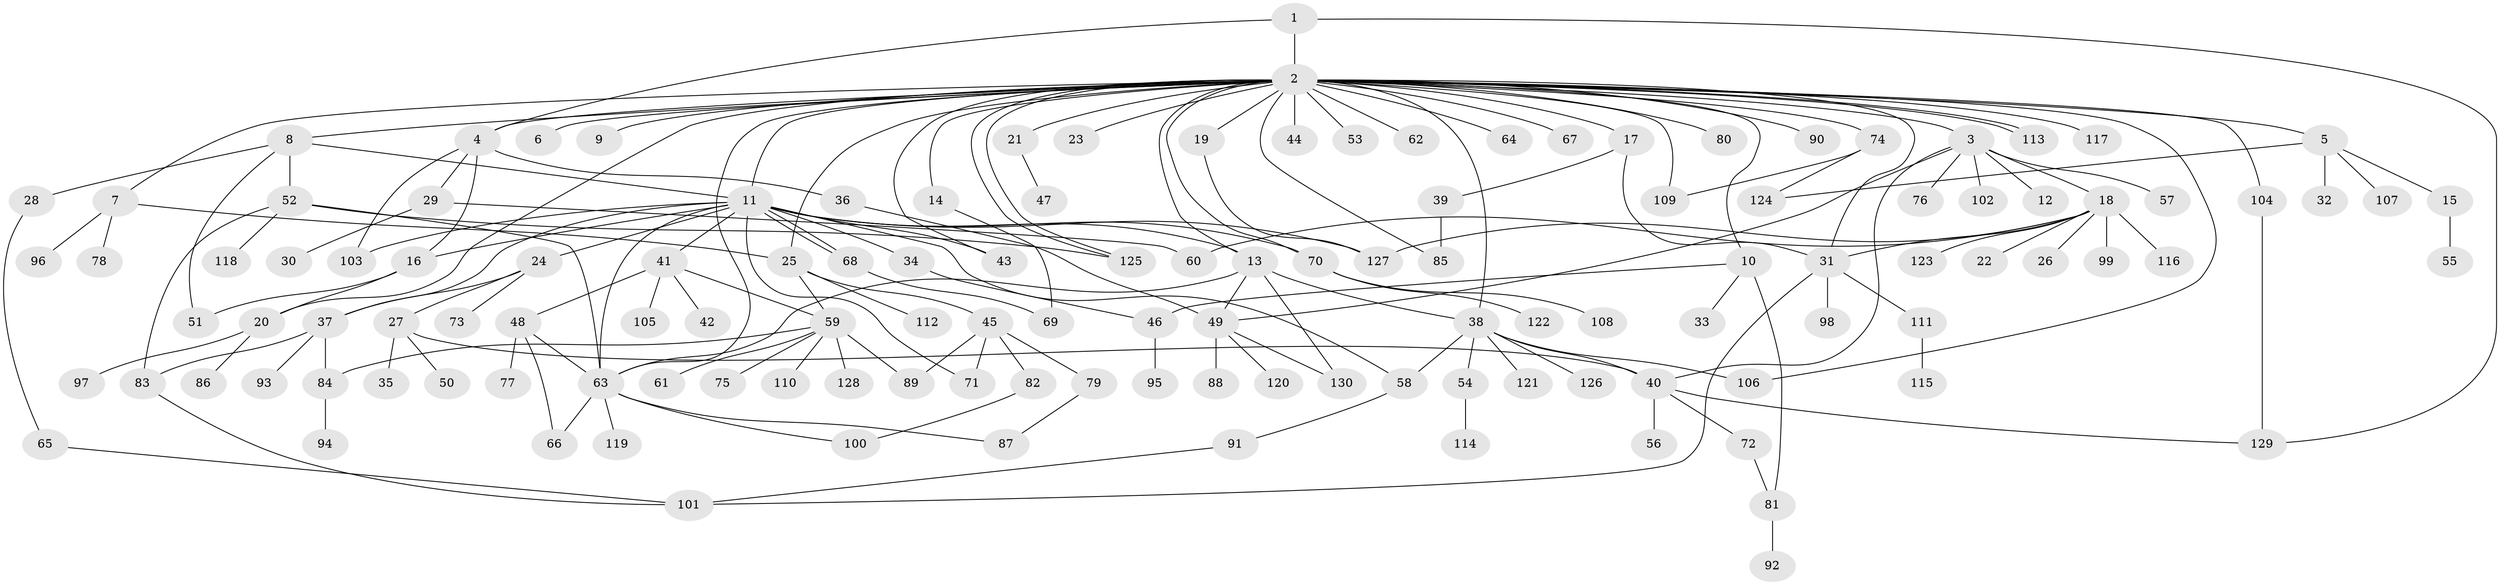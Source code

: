 // coarse degree distribution, {3: 0.15306122448979592, 36: 0.01020408163265306, 7: 0.01020408163265306, 6: 0.01020408163265306, 4: 0.061224489795918366, 1: 0.4897959183673469, 5: 0.04081632653061224, 16: 0.01020408163265306, 9: 0.02040816326530612, 2: 0.16326530612244897, 13: 0.01020408163265306, 11: 0.01020408163265306, 12: 0.01020408163265306}
// Generated by graph-tools (version 1.1) at 2025/51/02/27/25 19:51:59]
// undirected, 130 vertices, 180 edges
graph export_dot {
graph [start="1"]
  node [color=gray90,style=filled];
  1;
  2;
  3;
  4;
  5;
  6;
  7;
  8;
  9;
  10;
  11;
  12;
  13;
  14;
  15;
  16;
  17;
  18;
  19;
  20;
  21;
  22;
  23;
  24;
  25;
  26;
  27;
  28;
  29;
  30;
  31;
  32;
  33;
  34;
  35;
  36;
  37;
  38;
  39;
  40;
  41;
  42;
  43;
  44;
  45;
  46;
  47;
  48;
  49;
  50;
  51;
  52;
  53;
  54;
  55;
  56;
  57;
  58;
  59;
  60;
  61;
  62;
  63;
  64;
  65;
  66;
  67;
  68;
  69;
  70;
  71;
  72;
  73;
  74;
  75;
  76;
  77;
  78;
  79;
  80;
  81;
  82;
  83;
  84;
  85;
  86;
  87;
  88;
  89;
  90;
  91;
  92;
  93;
  94;
  95;
  96;
  97;
  98;
  99;
  100;
  101;
  102;
  103;
  104;
  105;
  106;
  107;
  108;
  109;
  110;
  111;
  112;
  113;
  114;
  115;
  116;
  117;
  118;
  119;
  120;
  121;
  122;
  123;
  124;
  125;
  126;
  127;
  128;
  129;
  130;
  1 -- 2;
  1 -- 4;
  1 -- 129;
  2 -- 3;
  2 -- 4;
  2 -- 5;
  2 -- 6;
  2 -- 7;
  2 -- 8;
  2 -- 9;
  2 -- 10;
  2 -- 11;
  2 -- 13;
  2 -- 14;
  2 -- 17;
  2 -- 19;
  2 -- 20;
  2 -- 21;
  2 -- 23;
  2 -- 25;
  2 -- 31;
  2 -- 38;
  2 -- 43;
  2 -- 44;
  2 -- 53;
  2 -- 62;
  2 -- 63;
  2 -- 64;
  2 -- 67;
  2 -- 70;
  2 -- 74;
  2 -- 80;
  2 -- 85;
  2 -- 90;
  2 -- 104;
  2 -- 106;
  2 -- 109;
  2 -- 113;
  2 -- 113;
  2 -- 117;
  2 -- 125;
  2 -- 125;
  3 -- 12;
  3 -- 18;
  3 -- 40;
  3 -- 49;
  3 -- 57;
  3 -- 76;
  3 -- 102;
  4 -- 16;
  4 -- 29;
  4 -- 36;
  4 -- 103;
  5 -- 15;
  5 -- 32;
  5 -- 107;
  5 -- 124;
  7 -- 25;
  7 -- 78;
  7 -- 96;
  8 -- 11;
  8 -- 28;
  8 -- 51;
  8 -- 52;
  10 -- 33;
  10 -- 46;
  10 -- 81;
  11 -- 13;
  11 -- 16;
  11 -- 24;
  11 -- 34;
  11 -- 37;
  11 -- 41;
  11 -- 43;
  11 -- 58;
  11 -- 63;
  11 -- 68;
  11 -- 68;
  11 -- 70;
  11 -- 71;
  11 -- 103;
  11 -- 127;
  13 -- 38;
  13 -- 49;
  13 -- 63;
  13 -- 130;
  14 -- 69;
  15 -- 55;
  16 -- 20;
  16 -- 51;
  17 -- 31;
  17 -- 39;
  18 -- 22;
  18 -- 26;
  18 -- 31;
  18 -- 60;
  18 -- 99;
  18 -- 116;
  18 -- 123;
  18 -- 127;
  19 -- 127;
  20 -- 86;
  20 -- 97;
  21 -- 47;
  24 -- 27;
  24 -- 37;
  24 -- 73;
  25 -- 45;
  25 -- 59;
  25 -- 112;
  27 -- 35;
  27 -- 40;
  27 -- 50;
  28 -- 65;
  29 -- 30;
  29 -- 60;
  31 -- 98;
  31 -- 101;
  31 -- 111;
  34 -- 46;
  36 -- 49;
  37 -- 83;
  37 -- 84;
  37 -- 93;
  38 -- 40;
  38 -- 54;
  38 -- 58;
  38 -- 106;
  38 -- 121;
  38 -- 126;
  39 -- 85;
  40 -- 56;
  40 -- 72;
  40 -- 129;
  41 -- 42;
  41 -- 48;
  41 -- 59;
  41 -- 105;
  45 -- 71;
  45 -- 79;
  45 -- 82;
  45 -- 89;
  46 -- 95;
  48 -- 63;
  48 -- 66;
  48 -- 77;
  49 -- 88;
  49 -- 120;
  49 -- 130;
  52 -- 63;
  52 -- 83;
  52 -- 118;
  52 -- 125;
  54 -- 114;
  58 -- 91;
  59 -- 61;
  59 -- 75;
  59 -- 84;
  59 -- 89;
  59 -- 110;
  59 -- 128;
  63 -- 66;
  63 -- 87;
  63 -- 100;
  63 -- 119;
  65 -- 101;
  68 -- 69;
  70 -- 108;
  70 -- 122;
  72 -- 81;
  74 -- 109;
  74 -- 124;
  79 -- 87;
  81 -- 92;
  82 -- 100;
  83 -- 101;
  84 -- 94;
  91 -- 101;
  104 -- 129;
  111 -- 115;
}
